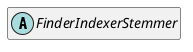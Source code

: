 @startuml
set namespaceSeparator \\
hide members
hide << alias >> circle

abstract class FinderIndexerStemmer
@enduml
